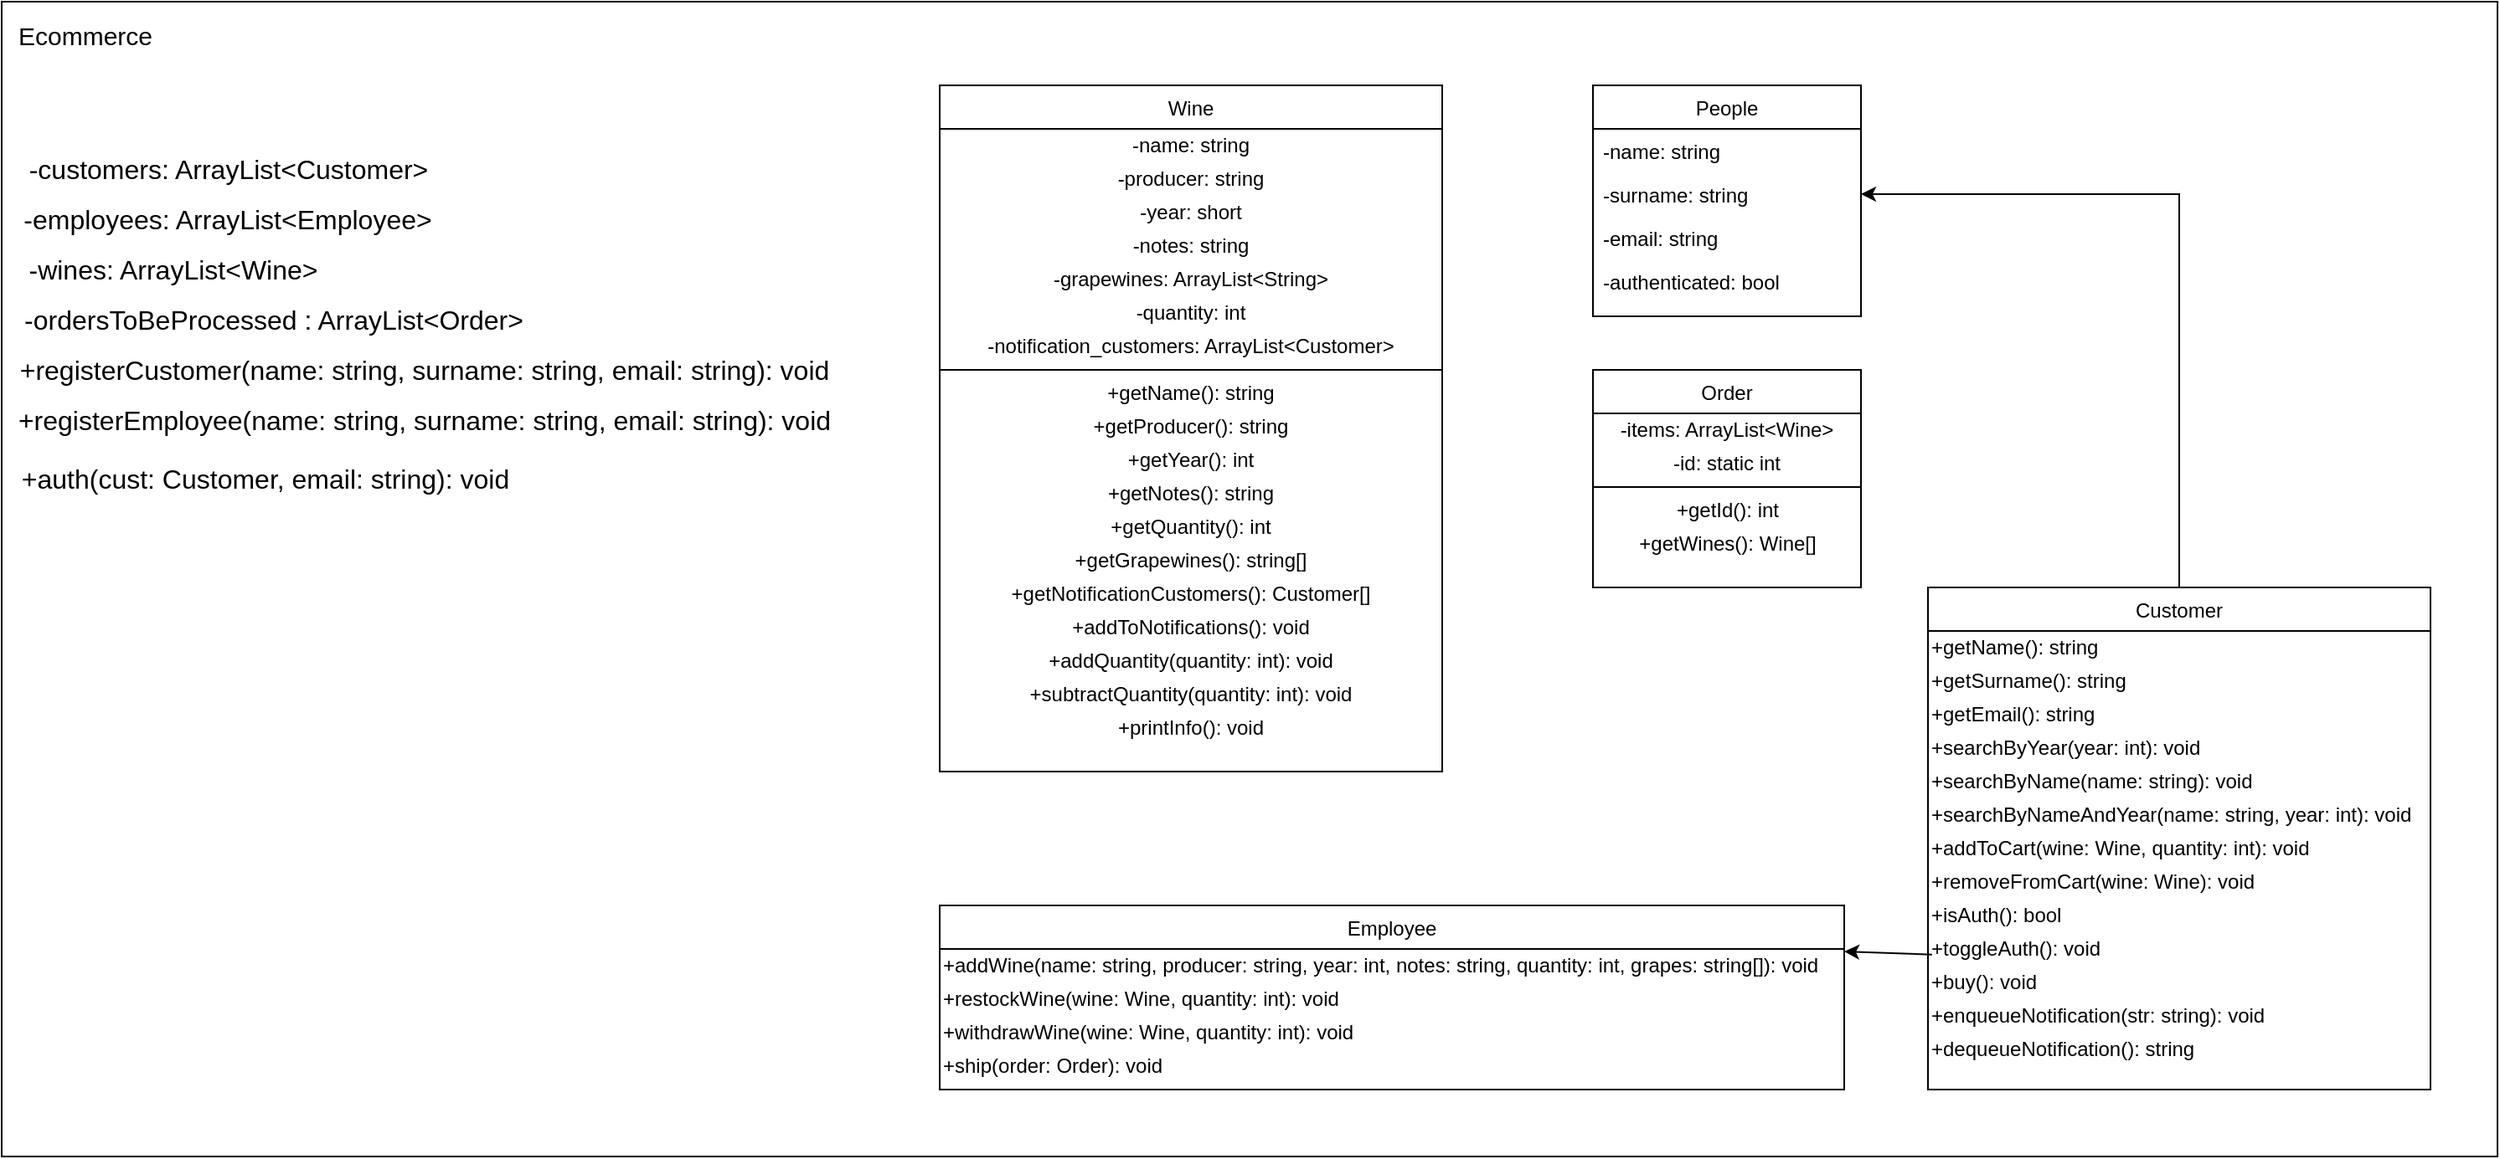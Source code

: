 <mxfile version="13.6.5">
    <diagram id="C5RBs43oDa-KdzZeNtuy" name="Page-1">
        <mxGraphModel dx="3327" dy="732" grid="1" gridSize="10" guides="1" tooltips="1" connect="1" arrows="1" fold="1" page="1" pageScale="1" pageWidth="827" pageHeight="1169" math="0" shadow="0">
            <root>
                <mxCell id="WIyWlLk6GJQsqaUBKTNV-0"/>
                <mxCell id="WIyWlLk6GJQsqaUBKTNV-1" parent="WIyWlLk6GJQsqaUBKTNV-0"/>
                <mxCell id="36" value="" style="rounded=0;whiteSpace=wrap;html=1;fillColor=none;glass=0;shadow=0;sketch=0;" parent="WIyWlLk6GJQsqaUBKTNV-1" vertex="1">
                    <mxGeometry x="-880" y="10" width="1490" height="690" as="geometry"/>
                </mxCell>
                <mxCell id="34" style="edgeStyle=orthogonalEdgeStyle;rounded=0;orthogonalLoop=1;jettySize=auto;html=1;exitX=0.5;exitY=0;exitDx=0;exitDy=0;entryX=1;entryY=0.5;entryDx=0;entryDy=0;" parent="WIyWlLk6GJQsqaUBKTNV-1" source="zkfFHV4jXpPFQw0GAbJ--13" target="4" edge="1">
                    <mxGeometry relative="1" as="geometry"/>
                </mxCell>
                <mxCell id="zkfFHV4jXpPFQw0GAbJ--13" value="Customer" style="swimlane;fontStyle=0;align=center;verticalAlign=top;childLayout=stackLayout;horizontal=1;startSize=26;horizontalStack=0;resizeParent=1;resizeLast=0;collapsible=1;marginBottom=0;rounded=0;shadow=0;strokeWidth=1;" parent="WIyWlLk6GJQsqaUBKTNV-1" vertex="1">
                    <mxGeometry x="270" y="360" width="300" height="300" as="geometry">
                        <mxRectangle x="380" y="360" width="170" height="26" as="alternateBounds"/>
                    </mxGeometry>
                </mxCell>
                <mxCell id="5OMsjaK0hBZB71ZOhMp_-0" value="+getName(): string" style="text;html=1;align=left;verticalAlign=middle;resizable=0;points=[];autosize=1;" parent="zkfFHV4jXpPFQw0GAbJ--13" vertex="1">
                    <mxGeometry y="26" width="300" height="20" as="geometry"/>
                </mxCell>
                <mxCell id="5OMsjaK0hBZB71ZOhMp_-2" value="&lt;span style=&quot;font-weight: 400&quot;&gt;+getSurname(): string&lt;/span&gt;" style="text;html=1;align=left;verticalAlign=middle;resizable=0;points=[];autosize=1;fontStyle=1" parent="zkfFHV4jXpPFQw0GAbJ--13" vertex="1">
                    <mxGeometry y="46" width="300" height="20" as="geometry"/>
                </mxCell>
                <mxCell id="5OMsjaK0hBZB71ZOhMp_-3" value="&lt;span style=&quot;font-weight: normal&quot;&gt;+getEmail(): string&lt;/span&gt;" style="text;html=1;align=left;verticalAlign=middle;resizable=0;points=[];autosize=1;fontStyle=1" parent="zkfFHV4jXpPFQw0GAbJ--13" vertex="1">
                    <mxGeometry y="66" width="300" height="20" as="geometry"/>
                </mxCell>
                <mxCell id="5OMsjaK0hBZB71ZOhMp_-4" value="&lt;span style=&quot;font-weight: normal&quot;&gt;+searchByYear(year: int): void&lt;/span&gt;" style="text;html=1;align=left;verticalAlign=middle;resizable=0;points=[];autosize=1;fontStyle=1" parent="zkfFHV4jXpPFQw0GAbJ--13" vertex="1">
                    <mxGeometry y="86" width="300" height="20" as="geometry"/>
                </mxCell>
                <mxCell id="5OMsjaK0hBZB71ZOhMp_-9" value="&lt;span style=&quot;font-weight: normal&quot;&gt;+searchByName(name: string): void&lt;/span&gt;" style="text;html=1;align=left;verticalAlign=middle;resizable=0;points=[];autosize=1;fontStyle=1" parent="zkfFHV4jXpPFQw0GAbJ--13" vertex="1">
                    <mxGeometry y="106" width="300" height="20" as="geometry"/>
                </mxCell>
                <mxCell id="22" value="&lt;span style=&quot;font-weight: normal&quot;&gt;+searchByNameAndYear(name: string, year: int): void&lt;/span&gt;" style="text;html=1;align=left;verticalAlign=middle;resizable=0;points=[];autosize=1;fontStyle=1" parent="zkfFHV4jXpPFQw0GAbJ--13" vertex="1">
                    <mxGeometry y="126" width="300" height="20" as="geometry"/>
                </mxCell>
                <mxCell id="24" value="&lt;span style=&quot;font-weight: normal&quot;&gt;+addToCart(wine: Wine, quantity: int): void&lt;/span&gt;" style="text;html=1;align=left;verticalAlign=middle;resizable=0;points=[];autosize=1;fontStyle=1" parent="zkfFHV4jXpPFQw0GAbJ--13" vertex="1">
                    <mxGeometry y="146" width="300" height="20" as="geometry"/>
                </mxCell>
                <mxCell id="25" value="&lt;span style=&quot;font-weight: normal&quot;&gt;+removeFromCart(wine: Wine): void&lt;/span&gt;" style="text;html=1;align=left;verticalAlign=middle;resizable=0;points=[];autosize=1;fontStyle=1" parent="zkfFHV4jXpPFQw0GAbJ--13" vertex="1">
                    <mxGeometry y="166" width="300" height="20" as="geometry"/>
                </mxCell>
                <mxCell id="26" value="&lt;span style=&quot;font-weight: normal&quot;&gt;+isAuth(): bool&lt;/span&gt;" style="text;html=1;align=left;verticalAlign=middle;resizable=0;points=[];autosize=1;fontStyle=1" parent="zkfFHV4jXpPFQw0GAbJ--13" vertex="1">
                    <mxGeometry y="186" width="300" height="20" as="geometry"/>
                </mxCell>
                <mxCell id="27" value="&lt;span style=&quot;font-weight: normal&quot;&gt;+toggleAuth(): void&lt;/span&gt;" style="text;html=1;align=left;verticalAlign=middle;resizable=0;points=[];autosize=1;fontStyle=1" parent="zkfFHV4jXpPFQw0GAbJ--13" vertex="1">
                    <mxGeometry y="206" width="300" height="20" as="geometry"/>
                </mxCell>
                <mxCell id="29" value="&lt;span style=&quot;font-weight: normal&quot;&gt;+buy(): void&lt;/span&gt;" style="text;html=1;align=left;verticalAlign=middle;resizable=0;points=[];autosize=1;fontStyle=1" parent="zkfFHV4jXpPFQw0GAbJ--13" vertex="1">
                    <mxGeometry y="226" width="300" height="20" as="geometry"/>
                </mxCell>
                <mxCell id="30" value="&lt;span style=&quot;font-weight: normal&quot;&gt;+enqueueNotification(str: string): void&lt;/span&gt;" style="text;html=1;align=left;verticalAlign=middle;resizable=0;points=[];autosize=1;fontStyle=1" parent="zkfFHV4jXpPFQw0GAbJ--13" vertex="1">
                    <mxGeometry y="246" width="300" height="20" as="geometry"/>
                </mxCell>
                <mxCell id="31" value="&lt;span style=&quot;font-weight: normal&quot;&gt;+dequeueNotification(): string&lt;/span&gt;" style="text;html=1;align=left;verticalAlign=middle;resizable=0;points=[];autosize=1;fontStyle=1" parent="zkfFHV4jXpPFQw0GAbJ--13" vertex="1">
                    <mxGeometry y="266" width="300" height="20" as="geometry"/>
                </mxCell>
                <mxCell id="35" value="" style="endArrow=classic;html=1;exitX=0.008;exitY=0.668;exitDx=0;exitDy=0;exitPerimeter=0;entryX=1;entryY=0.25;entryDx=0;entryDy=0;" parent="WIyWlLk6GJQsqaUBKTNV-1" source="27" target="zkfFHV4jXpPFQw0GAbJ--6" edge="1">
                    <mxGeometry width="50" height="50" relative="1" as="geometry">
                        <mxPoint x="-140" y="250" as="sourcePoint"/>
                        <mxPoint x="-90" y="200" as="targetPoint"/>
                    </mxGeometry>
                </mxCell>
                <mxCell id="zkfFHV4jXpPFQw0GAbJ--6" value="Employee" style="swimlane;fontStyle=0;align=center;verticalAlign=top;childLayout=stackLayout;horizontal=1;startSize=26;horizontalStack=0;resizeParent=1;resizeLast=0;collapsible=1;marginBottom=0;rounded=0;shadow=0;strokeWidth=1;" parent="WIyWlLk6GJQsqaUBKTNV-1" vertex="1">
                    <mxGeometry x="-320" y="550" width="540" height="110" as="geometry">
                        <mxRectangle x="-220" y="360" width="160" height="26" as="alternateBounds"/>
                    </mxGeometry>
                </mxCell>
                <mxCell id="5OMsjaK0hBZB71ZOhMp_-5" value="+addWine(name: string, producer: string, year: int, notes: string, quantity: int, grapes: string[]): void" style="text;html=1;strokeColor=none;fillColor=none;align=left;verticalAlign=middle;whiteSpace=wrap;rounded=0;" parent="zkfFHV4jXpPFQw0GAbJ--6" vertex="1">
                    <mxGeometry y="26" width="540" height="20" as="geometry"/>
                </mxCell>
                <mxCell id="14" value="+restockWine(wine: Wine, quantity: int): void" style="text;html=1;strokeColor=none;fillColor=none;align=left;verticalAlign=middle;whiteSpace=wrap;rounded=0;" parent="zkfFHV4jXpPFQw0GAbJ--6" vertex="1">
                    <mxGeometry y="46" width="540" height="20" as="geometry"/>
                </mxCell>
                <mxCell id="5OMsjaK0hBZB71ZOhMp_-6" value="+withdrawWine(wine: Wine, quantity: int): void" style="text;html=1;strokeColor=none;fillColor=none;align=left;verticalAlign=middle;whiteSpace=wrap;rounded=0;" parent="zkfFHV4jXpPFQw0GAbJ--6" vertex="1">
                    <mxGeometry y="66" width="540" height="20" as="geometry"/>
                </mxCell>
                <mxCell id="15" value="+ship(order: Order): void" style="text;html=1;strokeColor=none;fillColor=none;align=left;verticalAlign=middle;whiteSpace=wrap;rounded=0;" parent="zkfFHV4jXpPFQw0GAbJ--6" vertex="1">
                    <mxGeometry y="86" width="540" height="20" as="geometry"/>
                </mxCell>
                <mxCell id="5OMsjaK0hBZB71ZOhMp_-23" value="Wine" style="swimlane;fontStyle=0;align=center;verticalAlign=top;childLayout=stackLayout;horizontal=1;startSize=26;horizontalStack=0;resizeParent=1;resizeLast=0;collapsible=1;marginBottom=0;rounded=0;shadow=0;strokeWidth=1;" parent="WIyWlLk6GJQsqaUBKTNV-1" vertex="1">
                    <mxGeometry x="-320" y="60" width="300" height="410" as="geometry">
                        <mxRectangle x="-230" y="64" width="160" height="26" as="alternateBounds"/>
                    </mxGeometry>
                </mxCell>
                <mxCell id="5OMsjaK0hBZB71ZOhMp_-29" value="-name: string" style="text;html=1;strokeColor=none;fillColor=none;align=center;verticalAlign=middle;whiteSpace=wrap;rounded=0;" parent="5OMsjaK0hBZB71ZOhMp_-23" vertex="1">
                    <mxGeometry y="26" width="300" height="20" as="geometry"/>
                </mxCell>
                <mxCell id="5OMsjaK0hBZB71ZOhMp_-30" value="-producer: string" style="text;html=1;strokeColor=none;fillColor=none;align=center;verticalAlign=middle;whiteSpace=wrap;rounded=0;" parent="5OMsjaK0hBZB71ZOhMp_-23" vertex="1">
                    <mxGeometry y="46" width="300" height="20" as="geometry"/>
                </mxCell>
                <mxCell id="5OMsjaK0hBZB71ZOhMp_-31" value="-year: short" style="text;html=1;strokeColor=none;fillColor=none;align=center;verticalAlign=middle;whiteSpace=wrap;rounded=0;" parent="5OMsjaK0hBZB71ZOhMp_-23" vertex="1">
                    <mxGeometry y="66" width="300" height="20" as="geometry"/>
                </mxCell>
                <mxCell id="5OMsjaK0hBZB71ZOhMp_-32" value="-notes: string" style="text;html=1;strokeColor=none;fillColor=none;align=center;verticalAlign=middle;whiteSpace=wrap;rounded=0;" parent="5OMsjaK0hBZB71ZOhMp_-23" vertex="1">
                    <mxGeometry y="86" width="300" height="20" as="geometry"/>
                </mxCell>
                <mxCell id="5OMsjaK0hBZB71ZOhMp_-33" value="-grapewines: ArrayList&amp;lt;String&amp;gt;" style="text;html=1;strokeColor=none;fillColor=none;align=center;verticalAlign=middle;whiteSpace=wrap;rounded=0;" parent="5OMsjaK0hBZB71ZOhMp_-23" vertex="1">
                    <mxGeometry y="106" width="300" height="20" as="geometry"/>
                </mxCell>
                <mxCell id="5OMsjaK0hBZB71ZOhMp_-35" value="-quantity: int" style="text;html=1;strokeColor=none;fillColor=none;align=center;verticalAlign=middle;whiteSpace=wrap;rounded=0;" parent="5OMsjaK0hBZB71ZOhMp_-23" vertex="1">
                    <mxGeometry y="126" width="300" height="20" as="geometry"/>
                </mxCell>
                <mxCell id="5OMsjaK0hBZB71ZOhMp_-38" value="-notification_customers: ArrayList&amp;lt;Customer&amp;gt;" style="text;html=1;strokeColor=none;fillColor=none;align=center;verticalAlign=middle;whiteSpace=wrap;rounded=0;" parent="5OMsjaK0hBZB71ZOhMp_-23" vertex="1">
                    <mxGeometry y="146" width="300" height="20" as="geometry"/>
                </mxCell>
                <mxCell id="5OMsjaK0hBZB71ZOhMp_-36" value="" style="line;html=1;strokeWidth=1;align=left;verticalAlign=middle;spacingTop=-1;spacingLeft=3;spacingRight=3;rotatable=0;labelPosition=right;points=[];portConstraint=eastwest;" parent="5OMsjaK0hBZB71ZOhMp_-23" vertex="1">
                    <mxGeometry y="166" width="300" height="8" as="geometry"/>
                </mxCell>
                <mxCell id="5OMsjaK0hBZB71ZOhMp_-37" value="+getName(): string" style="text;html=1;strokeColor=none;fillColor=none;align=center;verticalAlign=middle;whiteSpace=wrap;rounded=0;" parent="5OMsjaK0hBZB71ZOhMp_-23" vertex="1">
                    <mxGeometry y="174" width="300" height="20" as="geometry"/>
                </mxCell>
                <mxCell id="3" value="+getProducer(): string" style="text;html=1;strokeColor=none;fillColor=none;align=center;verticalAlign=middle;whiteSpace=wrap;rounded=0;" parent="5OMsjaK0hBZB71ZOhMp_-23" vertex="1">
                    <mxGeometry y="194" width="300" height="20" as="geometry"/>
                </mxCell>
                <mxCell id="5OMsjaK0hBZB71ZOhMp_-39" value="+getYear(): int" style="text;html=1;strokeColor=none;fillColor=none;align=center;verticalAlign=middle;whiteSpace=wrap;rounded=0;" parent="5OMsjaK0hBZB71ZOhMp_-23" vertex="1">
                    <mxGeometry y="214" width="300" height="20" as="geometry"/>
                </mxCell>
                <mxCell id="5" value="+getNotes(): string" style="text;html=1;strokeColor=none;fillColor=none;align=center;verticalAlign=middle;whiteSpace=wrap;rounded=0;" parent="5OMsjaK0hBZB71ZOhMp_-23" vertex="1">
                    <mxGeometry y="234" width="300" height="20" as="geometry"/>
                </mxCell>
                <mxCell id="6" value="+getQuantity(): int" style="text;html=1;strokeColor=none;fillColor=none;align=center;verticalAlign=middle;whiteSpace=wrap;rounded=0;" parent="5OMsjaK0hBZB71ZOhMp_-23" vertex="1">
                    <mxGeometry y="254" width="300" height="20" as="geometry"/>
                </mxCell>
                <mxCell id="7" value="+getGrapewines(): string[]" style="text;html=1;strokeColor=none;fillColor=none;align=center;verticalAlign=middle;whiteSpace=wrap;rounded=0;" parent="5OMsjaK0hBZB71ZOhMp_-23" vertex="1">
                    <mxGeometry y="274" width="300" height="20" as="geometry"/>
                </mxCell>
                <mxCell id="8" value="+getNotificationCustomers(): Customer[]" style="text;html=1;strokeColor=none;fillColor=none;align=center;verticalAlign=middle;whiteSpace=wrap;rounded=0;" parent="5OMsjaK0hBZB71ZOhMp_-23" vertex="1">
                    <mxGeometry y="294" width="300" height="20" as="geometry"/>
                </mxCell>
                <mxCell id="9" value="+addToNotifications(): void" style="text;html=1;strokeColor=none;fillColor=none;align=center;verticalAlign=middle;whiteSpace=wrap;rounded=0;" parent="5OMsjaK0hBZB71ZOhMp_-23" vertex="1">
                    <mxGeometry y="314" width="300" height="20" as="geometry"/>
                </mxCell>
                <mxCell id="10" value="+addQuantity(quantity: int): void" style="text;html=1;strokeColor=none;fillColor=none;align=center;verticalAlign=middle;whiteSpace=wrap;rounded=0;" parent="5OMsjaK0hBZB71ZOhMp_-23" vertex="1">
                    <mxGeometry y="334" width="300" height="20" as="geometry"/>
                </mxCell>
                <mxCell id="11" value="+subtractQuantity(quantity: int): void" style="text;html=1;strokeColor=none;fillColor=none;align=center;verticalAlign=middle;whiteSpace=wrap;rounded=0;" parent="5OMsjaK0hBZB71ZOhMp_-23" vertex="1">
                    <mxGeometry y="354" width="300" height="20" as="geometry"/>
                </mxCell>
                <mxCell id="13" value="+printInfo(): void" style="text;html=1;strokeColor=none;fillColor=none;align=center;verticalAlign=middle;whiteSpace=wrap;rounded=0;" parent="5OMsjaK0hBZB71ZOhMp_-23" vertex="1">
                    <mxGeometry y="374" width="300" height="20" as="geometry"/>
                </mxCell>
                <mxCell id="zkfFHV4jXpPFQw0GAbJ--0" value="People" style="swimlane;fontStyle=0;align=center;verticalAlign=top;childLayout=stackLayout;horizontal=1;startSize=26;horizontalStack=0;resizeParent=1;resizeLast=0;collapsible=1;marginBottom=0;rounded=0;shadow=0;strokeWidth=1;" parent="WIyWlLk6GJQsqaUBKTNV-1" vertex="1">
                    <mxGeometry x="70" y="60" width="160" height="138" as="geometry">
                        <mxRectangle x="370" y="90" width="160" height="26" as="alternateBounds"/>
                    </mxGeometry>
                </mxCell>
                <mxCell id="zkfFHV4jXpPFQw0GAbJ--1" value="-name: string" style="text;align=left;verticalAlign=top;spacingLeft=4;spacingRight=4;overflow=hidden;rotatable=0;points=[[0,0.5],[1,0.5]];portConstraint=eastwest;" parent="zkfFHV4jXpPFQw0GAbJ--0" vertex="1">
                    <mxGeometry y="26" width="160" height="26" as="geometry"/>
                </mxCell>
                <mxCell id="4" value="-surname: string" style="text;align=left;verticalAlign=top;spacingLeft=4;spacingRight=4;overflow=hidden;rotatable=0;points=[[0,0.5],[1,0.5]];portConstraint=eastwest;rounded=0;shadow=0;html=0;" parent="zkfFHV4jXpPFQw0GAbJ--0" vertex="1">
                    <mxGeometry y="52" width="160" height="26" as="geometry"/>
                </mxCell>
                <mxCell id="zkfFHV4jXpPFQw0GAbJ--3" value="-email: string" style="text;align=left;verticalAlign=top;spacingLeft=4;spacingRight=4;overflow=hidden;rotatable=0;points=[[0,0.5],[1,0.5]];portConstraint=eastwest;rounded=0;shadow=0;html=0;" parent="zkfFHV4jXpPFQw0GAbJ--0" vertex="1">
                    <mxGeometry y="78" width="160" height="26" as="geometry"/>
                </mxCell>
                <mxCell id="zkfFHV4jXpPFQw0GAbJ--2" value="-authenticated: bool" style="text;align=left;verticalAlign=top;spacingLeft=4;spacingRight=4;overflow=hidden;rotatable=0;points=[[0,0.5],[1,0.5]];portConstraint=eastwest;rounded=0;shadow=0;html=0;" parent="zkfFHV4jXpPFQw0GAbJ--0" vertex="1">
                    <mxGeometry y="104" width="160" height="26" as="geometry"/>
                </mxCell>
                <mxCell id="5OMsjaK0hBZB71ZOhMp_-43" value="Order" style="swimlane;fontStyle=0;align=center;verticalAlign=top;childLayout=stackLayout;horizontal=1;startSize=26;horizontalStack=0;resizeParent=1;resizeLast=0;collapsible=1;marginBottom=0;rounded=0;shadow=0;strokeWidth=1;" parent="WIyWlLk6GJQsqaUBKTNV-1" vertex="1">
                    <mxGeometry x="70" y="230" width="160" height="130" as="geometry">
                        <mxRectangle x="-110" y="250" width="160" height="26" as="alternateBounds"/>
                    </mxGeometry>
                </mxCell>
                <mxCell id="5OMsjaK0hBZB71ZOhMp_-44" value="-items: ArrayList&amp;lt;Wine&amp;gt;" style="text;html=1;strokeColor=none;fillColor=none;align=center;verticalAlign=middle;whiteSpace=wrap;rounded=0;" parent="5OMsjaK0hBZB71ZOhMp_-43" vertex="1">
                    <mxGeometry y="26" width="160" height="20" as="geometry"/>
                </mxCell>
                <mxCell id="5OMsjaK0hBZB71ZOhMp_-45" value="-id: static int" style="text;html=1;strokeColor=none;fillColor=none;align=center;verticalAlign=middle;whiteSpace=wrap;rounded=0;" parent="5OMsjaK0hBZB71ZOhMp_-43" vertex="1">
                    <mxGeometry y="46" width="160" height="20" as="geometry"/>
                </mxCell>
                <mxCell id="5OMsjaK0hBZB71ZOhMp_-50" value="" style="line;html=1;strokeWidth=1;align=left;verticalAlign=middle;spacingTop=-1;spacingLeft=3;spacingRight=3;rotatable=0;labelPosition=right;points=[];portConstraint=eastwest;" parent="5OMsjaK0hBZB71ZOhMp_-43" vertex="1">
                    <mxGeometry y="66" width="160" height="8" as="geometry"/>
                </mxCell>
                <mxCell id="17" value="+getId(): int" style="text;html=1;align=center;verticalAlign=middle;resizable=0;points=[];autosize=1;" parent="5OMsjaK0hBZB71ZOhMp_-43" vertex="1">
                    <mxGeometry y="74" width="160" height="20" as="geometry"/>
                </mxCell>
                <mxCell id="18" value="+getWines(): Wine[]" style="text;html=1;align=center;verticalAlign=middle;resizable=0;points=[];autosize=1;" parent="5OMsjaK0hBZB71ZOhMp_-43" vertex="1">
                    <mxGeometry y="94" width="160" height="20" as="geometry"/>
                </mxCell>
                <mxCell id="37" value="Ecommerce" style="text;html=1;strokeColor=none;fillColor=none;align=center;verticalAlign=middle;whiteSpace=wrap;rounded=0;fontSize=15;" parent="WIyWlLk6GJQsqaUBKTNV-1" vertex="1">
                    <mxGeometry x="-850" y="20" width="40" height="20" as="geometry"/>
                </mxCell>
                <mxCell id="38" value="-customers: ArrayList&amp;lt;Customer&amp;gt;" style="text;html=1;strokeColor=none;fillColor=none;align=center;verticalAlign=middle;whiteSpace=wrap;rounded=0;fontSize=16;" parent="WIyWlLk6GJQsqaUBKTNV-1" vertex="1">
                    <mxGeometry x="-867.5" y="100" width="245" height="20" as="geometry"/>
                </mxCell>
                <mxCell id="40" value="-employees: ArrayList&amp;lt;Employee&amp;gt;" style="text;html=1;strokeColor=none;fillColor=none;align=center;verticalAlign=middle;whiteSpace=wrap;rounded=0;fontSize=16;" parent="WIyWlLk6GJQsqaUBKTNV-1" vertex="1">
                    <mxGeometry x="-875" y="130" width="260" height="20" as="geometry"/>
                </mxCell>
                <mxCell id="41" value="-wines: ArrayList&amp;lt;Wine&amp;gt;" style="text;html=1;strokeColor=none;fillColor=none;align=center;verticalAlign=middle;whiteSpace=wrap;rounded=0;fontSize=16;" parent="WIyWlLk6GJQsqaUBKTNV-1" vertex="1">
                    <mxGeometry x="-875" y="160" width="195" height="20" as="geometry"/>
                </mxCell>
                <mxCell id="43" value="-ordersToBeProcessed : ArrayList&amp;lt;Order&amp;gt;" style="text;html=1;strokeColor=none;fillColor=none;align=center;verticalAlign=middle;whiteSpace=wrap;rounded=0;fontSize=16;" parent="WIyWlLk6GJQsqaUBKTNV-1" vertex="1">
                    <mxGeometry x="-875" y="190" width="315" height="20" as="geometry"/>
                </mxCell>
                <mxCell id="44" value="+registerCustomer(name: string, surname: string, email: string): void" style="text;html=1;strokeColor=none;fillColor=none;align=center;verticalAlign=middle;whiteSpace=wrap;rounded=0;fontSize=16;" vertex="1" parent="WIyWlLk6GJQsqaUBKTNV-1">
                    <mxGeometry x="-875" y="220" width="495" height="20" as="geometry"/>
                </mxCell>
                <mxCell id="46" value="+registerEmployee(name: string, surname: string, email: string): void" style="text;html=1;strokeColor=none;fillColor=none;align=center;verticalAlign=middle;whiteSpace=wrap;rounded=0;fontSize=16;" vertex="1" parent="WIyWlLk6GJQsqaUBKTNV-1">
                    <mxGeometry x="-880" y="250" width="505" height="20" as="geometry"/>
                </mxCell>
                <mxCell id="47" value="+auth(cust: Customer, email: string): void" style="text;html=1;strokeColor=none;fillColor=none;align=center;verticalAlign=middle;whiteSpace=wrap;rounded=0;fontSize=16;" vertex="1" parent="WIyWlLk6GJQsqaUBKTNV-1">
                    <mxGeometry x="-875" y="285" width="305" height="20" as="geometry"/>
                </mxCell>
            </root>
        </mxGraphModel>
    </diagram>
</mxfile>